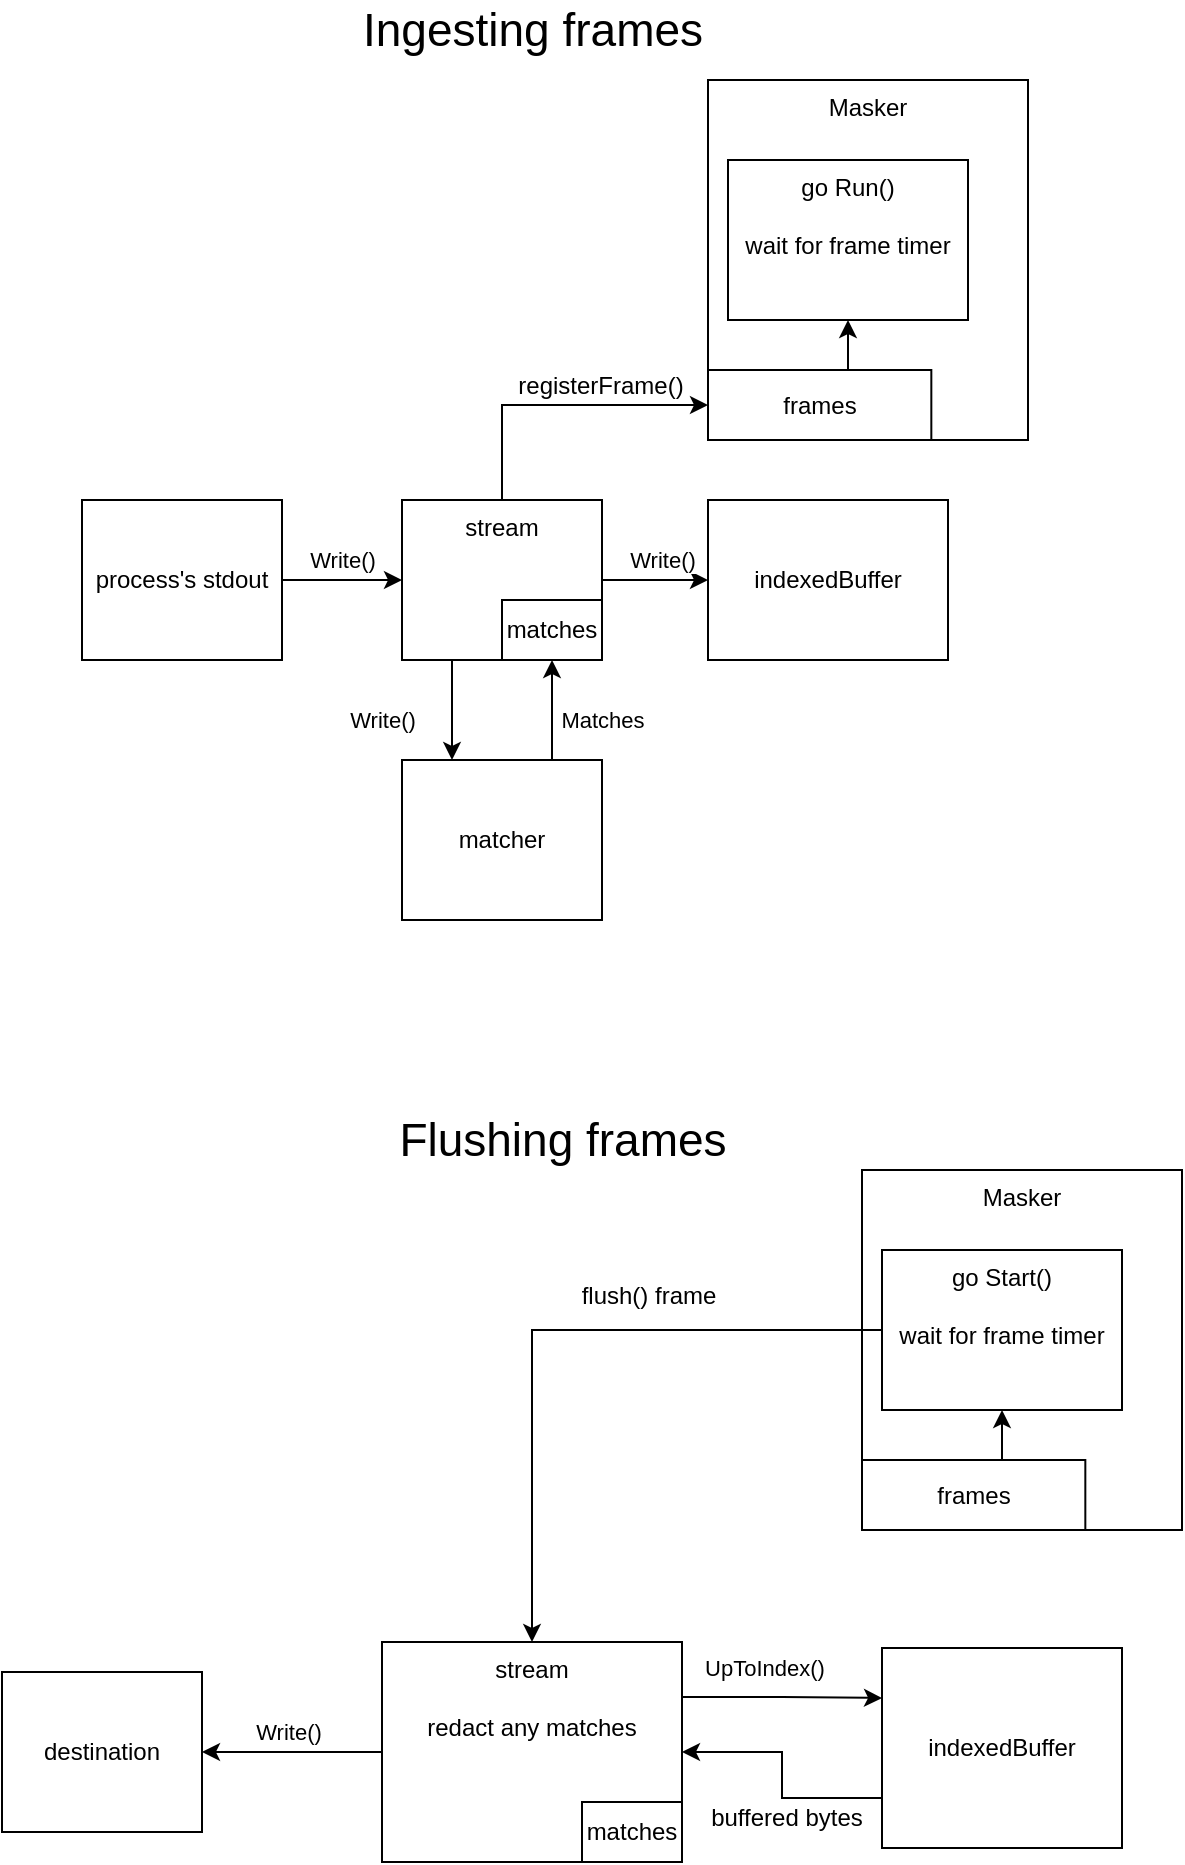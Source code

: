 <mxfile version="12.6.5" type="device"><diagram id="oNAHip3EKjUoHj94W4kH" name="Page-1"><mxGraphModel dx="2062" dy="1158" grid="1" gridSize="10" guides="1" tooltips="1" connect="1" arrows="1" fold="1" page="1" pageScale="1" pageWidth="827" pageHeight="1169" math="0" shadow="0"><root><mxCell id="0"/><mxCell id="1" parent="0"/><mxCell id="zwYj0HnG5OooHFRireAu-38" value="Masker" style="rounded=0;whiteSpace=wrap;html=1;verticalAlign=top;" parent="1" vertex="1"><mxGeometry x="430" y="805" width="160" height="180" as="geometry"/></mxCell><mxCell id="zwYj0HnG5OooHFRireAu-15" value="Write()" style="edgeStyle=orthogonalEdgeStyle;rounded=0;orthogonalLoop=1;jettySize=auto;html=1;exitX=1;exitY=0.5;exitDx=0;exitDy=0;entryX=0;entryY=0.5;entryDx=0;entryDy=0;" parent="1" source="zwYj0HnG5OooHFRireAu-12" target="zwYj0HnG5OooHFRireAu-14" edge="1"><mxGeometry y="10" relative="1" as="geometry"><Array as="points"><mxPoint x="150" y="510"/><mxPoint x="150" y="510"/></Array><mxPoint as="offset"/></mxGeometry></mxCell><mxCell id="zwYj0HnG5OooHFRireAu-12" value="process's stdout" style="rounded=0;whiteSpace=wrap;html=1;" parent="1" vertex="1"><mxGeometry x="40" y="470" width="100" height="80" as="geometry"/></mxCell><mxCell id="zwYj0HnG5OooHFRireAu-17" value="Write()" style="edgeStyle=orthogonalEdgeStyle;rounded=0;orthogonalLoop=1;jettySize=auto;html=1;exitX=0.25;exitY=1;exitDx=0;exitDy=0;entryX=0.25;entryY=0;entryDx=0;entryDy=0;" parent="1" source="zwYj0HnG5OooHFRireAu-14" target="zwYj0HnG5OooHFRireAu-16" edge="1"><mxGeometry x="0.2" y="-35" relative="1" as="geometry"><mxPoint as="offset"/></mxGeometry></mxCell><mxCell id="zwYj0HnG5OooHFRireAu-22" value="Write()" style="edgeStyle=orthogonalEdgeStyle;rounded=0;orthogonalLoop=1;jettySize=auto;html=1;exitX=1;exitY=0.5;exitDx=0;exitDy=0;entryX=0;entryY=0.5;entryDx=0;entryDy=0;" parent="1" source="zwYj0HnG5OooHFRireAu-14" target="zwYj0HnG5OooHFRireAu-21" edge="1"><mxGeometry x="0.132" y="10" relative="1" as="geometry"><mxPoint as="offset"/></mxGeometry></mxCell><mxCell id="zwYj0HnG5OooHFRireAu-25" style="edgeStyle=orthogonalEdgeStyle;rounded=0;orthogonalLoop=1;jettySize=auto;html=1;exitX=0.5;exitY=0;exitDx=0;exitDy=0;entryX=0;entryY=0.5;entryDx=0;entryDy=0;" parent="1" source="zwYj0HnG5OooHFRireAu-14" target="zwYj0HnG5OooHFRireAu-53" edge="1"><mxGeometry relative="1" as="geometry"><mxPoint x="353" y="380" as="targetPoint"/></mxGeometry></mxCell><mxCell id="zwYj0HnG5OooHFRireAu-26" value="registerFrame()" style="text;html=1;align=center;verticalAlign=middle;resizable=0;points=[];labelBackgroundColor=#ffffff;" parent="zwYj0HnG5OooHFRireAu-25" vertex="1" connectable="0"><mxGeometry x="-0.067" y="-21" relative="1" as="geometry"><mxPoint x="26.5" y="-31" as="offset"/></mxGeometry></mxCell><mxCell id="zwYj0HnG5OooHFRireAu-14" value="stream" style="rounded=0;whiteSpace=wrap;html=1;verticalAlign=top;" parent="1" vertex="1"><mxGeometry x="200" y="470" width="100" height="80" as="geometry"/></mxCell><mxCell id="zwYj0HnG5OooHFRireAu-19" value="Matches" style="edgeStyle=orthogonalEdgeStyle;rounded=0;orthogonalLoop=1;jettySize=auto;html=1;exitX=0.75;exitY=0;exitDx=0;exitDy=0;entryX=0.75;entryY=1;entryDx=0;entryDy=0;" parent="1" source="zwYj0HnG5OooHFRireAu-16" target="zwYj0HnG5OooHFRireAu-14" edge="1"><mxGeometry x="-0.2" y="-25" relative="1" as="geometry"><mxPoint as="offset"/></mxGeometry></mxCell><mxCell id="zwYj0HnG5OooHFRireAu-16" value="matcher" style="rounded=0;whiteSpace=wrap;html=1;" parent="1" vertex="1"><mxGeometry x="200" y="600" width="100" height="80" as="geometry"/></mxCell><mxCell id="zwYj0HnG5OooHFRireAu-20" value="matches" style="rounded=0;whiteSpace=wrap;html=1;" parent="1" vertex="1"><mxGeometry x="250" y="520" width="50" height="30" as="geometry"/></mxCell><mxCell id="zwYj0HnG5OooHFRireAu-21" value="indexedBuffer" style="rounded=0;whiteSpace=wrap;html=1;" parent="1" vertex="1"><mxGeometry x="353" y="470" width="120" height="80" as="geometry"/></mxCell><mxCell id="zwYj0HnG5OooHFRireAu-28" value="destination" style="rounded=0;whiteSpace=wrap;html=1;" parent="1" vertex="1"><mxGeometry y="1056" width="100" height="80" as="geometry"/></mxCell><mxCell id="zwYj0HnG5OooHFRireAu-30" value="UpToIndex()" style="edgeStyle=orthogonalEdgeStyle;rounded=0;orthogonalLoop=1;jettySize=auto;html=1;exitX=1;exitY=0.25;exitDx=0;exitDy=0;entryX=0;entryY=0.25;entryDx=0;entryDy=0;" parent="1" source="zwYj0HnG5OooHFRireAu-33" target="zwYj0HnG5OooHFRireAu-37" edge="1"><mxGeometry x="0.024" y="18" relative="1" as="geometry"><mxPoint x="-10" y="3" as="offset"/></mxGeometry></mxCell><mxCell id="zwYj0HnG5OooHFRireAu-47" value="Write()" style="edgeStyle=orthogonalEdgeStyle;rounded=0;orthogonalLoop=1;jettySize=auto;html=1;exitX=0;exitY=0.5;exitDx=0;exitDy=0;entryX=1;entryY=0.5;entryDx=0;entryDy=0;" parent="1" source="zwYj0HnG5OooHFRireAu-33" target="zwYj0HnG5OooHFRireAu-28" edge="1"><mxGeometry x="0.053" y="-10" relative="1" as="geometry"><mxPoint as="offset"/></mxGeometry></mxCell><mxCell id="zwYj0HnG5OooHFRireAu-33" value="stream&lt;br&gt;&lt;br&gt;redact any matches" style="rounded=0;whiteSpace=wrap;html=1;verticalAlign=top;" parent="1" vertex="1"><mxGeometry x="190" y="1041" width="150" height="110" as="geometry"/></mxCell><mxCell id="zwYj0HnG5OooHFRireAu-36" value="matches" style="rounded=0;whiteSpace=wrap;html=1;" parent="1" vertex="1"><mxGeometry x="290" y="1121" width="50" height="30" as="geometry"/></mxCell><mxCell id="zwYj0HnG5OooHFRireAu-48" style="edgeStyle=orthogonalEdgeStyle;rounded=0;orthogonalLoop=1;jettySize=auto;html=1;exitX=0;exitY=0.75;exitDx=0;exitDy=0;entryX=1;entryY=0.5;entryDx=0;entryDy=0;" parent="1" source="zwYj0HnG5OooHFRireAu-37" target="zwYj0HnG5OooHFRireAu-33" edge="1"><mxGeometry relative="1" as="geometry"/></mxCell><mxCell id="zwYj0HnG5OooHFRireAu-49" value="buffered bytes" style="text;html=1;align=center;verticalAlign=middle;resizable=0;points=[];labelBackgroundColor=#ffffff;" parent="zwYj0HnG5OooHFRireAu-48" vertex="1" connectable="0"><mxGeometry x="-0.35" y="1" relative="1" as="geometry"><mxPoint x="-8" y="9" as="offset"/></mxGeometry></mxCell><mxCell id="zwYj0HnG5OooHFRireAu-37" value="indexedBuffer" style="rounded=0;whiteSpace=wrap;html=1;" parent="1" vertex="1"><mxGeometry x="440" y="1044" width="120" height="100" as="geometry"/></mxCell><mxCell id="zwYj0HnG5OooHFRireAu-45" style="edgeStyle=orthogonalEdgeStyle;rounded=0;orthogonalLoop=1;jettySize=auto;html=1;exitX=0;exitY=0.5;exitDx=0;exitDy=0;entryX=0.5;entryY=0;entryDx=0;entryDy=0;" parent="1" source="zwYj0HnG5OooHFRireAu-41" target="zwYj0HnG5OooHFRireAu-33" edge="1"><mxGeometry relative="1" as="geometry"/></mxCell><mxCell id="zwYj0HnG5OooHFRireAu-46" value="flush() frame" style="text;html=1;align=center;verticalAlign=middle;resizable=0;points=[];labelBackgroundColor=#ffffff;" parent="zwYj0HnG5OooHFRireAu-45" vertex="1" connectable="0"><mxGeometry x="0.021" y="-2" relative="1" as="geometry"><mxPoint x="52" y="-15" as="offset"/></mxGeometry></mxCell><mxCell id="zwYj0HnG5OooHFRireAu-41" value="go Start()&lt;br&gt;&lt;br&gt;wait for frame timer" style="rounded=0;whiteSpace=wrap;html=1;verticalAlign=top;" parent="1" vertex="1"><mxGeometry x="440" y="845" width="120" height="80" as="geometry"/></mxCell><mxCell id="zwYj0HnG5OooHFRireAu-44" style="edgeStyle=orthogonalEdgeStyle;rounded=0;orthogonalLoop=1;jettySize=auto;html=1;exitX=0.5;exitY=0;exitDx=0;exitDy=0;entryX=0.5;entryY=1;entryDx=0;entryDy=0;" parent="1" source="zwYj0HnG5OooHFRireAu-39" target="zwYj0HnG5OooHFRireAu-41" edge="1"><mxGeometry relative="1" as="geometry"/></mxCell><mxCell id="zwYj0HnG5OooHFRireAu-39" value="frames" style="rounded=0;whiteSpace=wrap;html=1;" parent="1" vertex="1"><mxGeometry x="430" y="950" width="111.667" height="35" as="geometry"/></mxCell><mxCell id="zwYj0HnG5OooHFRireAu-50" value="Masker" style="rounded=0;whiteSpace=wrap;html=1;verticalAlign=top;" parent="1" vertex="1"><mxGeometry x="353" y="260" width="160" height="180" as="geometry"/></mxCell><mxCell id="zwYj0HnG5OooHFRireAu-51" value="go Run()&lt;br&gt;&lt;br&gt;wait for frame timer" style="rounded=0;whiteSpace=wrap;html=1;verticalAlign=top;" parent="1" vertex="1"><mxGeometry x="363" y="300" width="120" height="80" as="geometry"/></mxCell><mxCell id="zwYj0HnG5OooHFRireAu-52" style="edgeStyle=orthogonalEdgeStyle;rounded=0;orthogonalLoop=1;jettySize=auto;html=1;exitX=0.5;exitY=0;exitDx=0;exitDy=0;entryX=0.5;entryY=1;entryDx=0;entryDy=0;" parent="1" source="zwYj0HnG5OooHFRireAu-53" target="zwYj0HnG5OooHFRireAu-51" edge="1"><mxGeometry relative="1" as="geometry"/></mxCell><mxCell id="zwYj0HnG5OooHFRireAu-53" value="frames" style="rounded=0;whiteSpace=wrap;html=1;" parent="1" vertex="1"><mxGeometry x="353" y="405" width="111.667" height="35" as="geometry"/></mxCell><mxCell id="qtBCNk67p5aYrSxm5Bsp-1" value="Flushing frames" style="text;html=1;align=center;verticalAlign=middle;resizable=0;points=[];autosize=1;fontSize=23;" parent="1" vertex="1"><mxGeometry x="190" y="775" width="180" height="30" as="geometry"/></mxCell><mxCell id="qtBCNk67p5aYrSxm5Bsp-2" value="Ingesting frames" style="text;html=1;align=center;verticalAlign=middle;resizable=0;points=[];autosize=1;fontSize=23;" parent="1" vertex="1"><mxGeometry x="169.67" y="220" width="190" height="30" as="geometry"/></mxCell></root></mxGraphModel></diagram></mxfile>